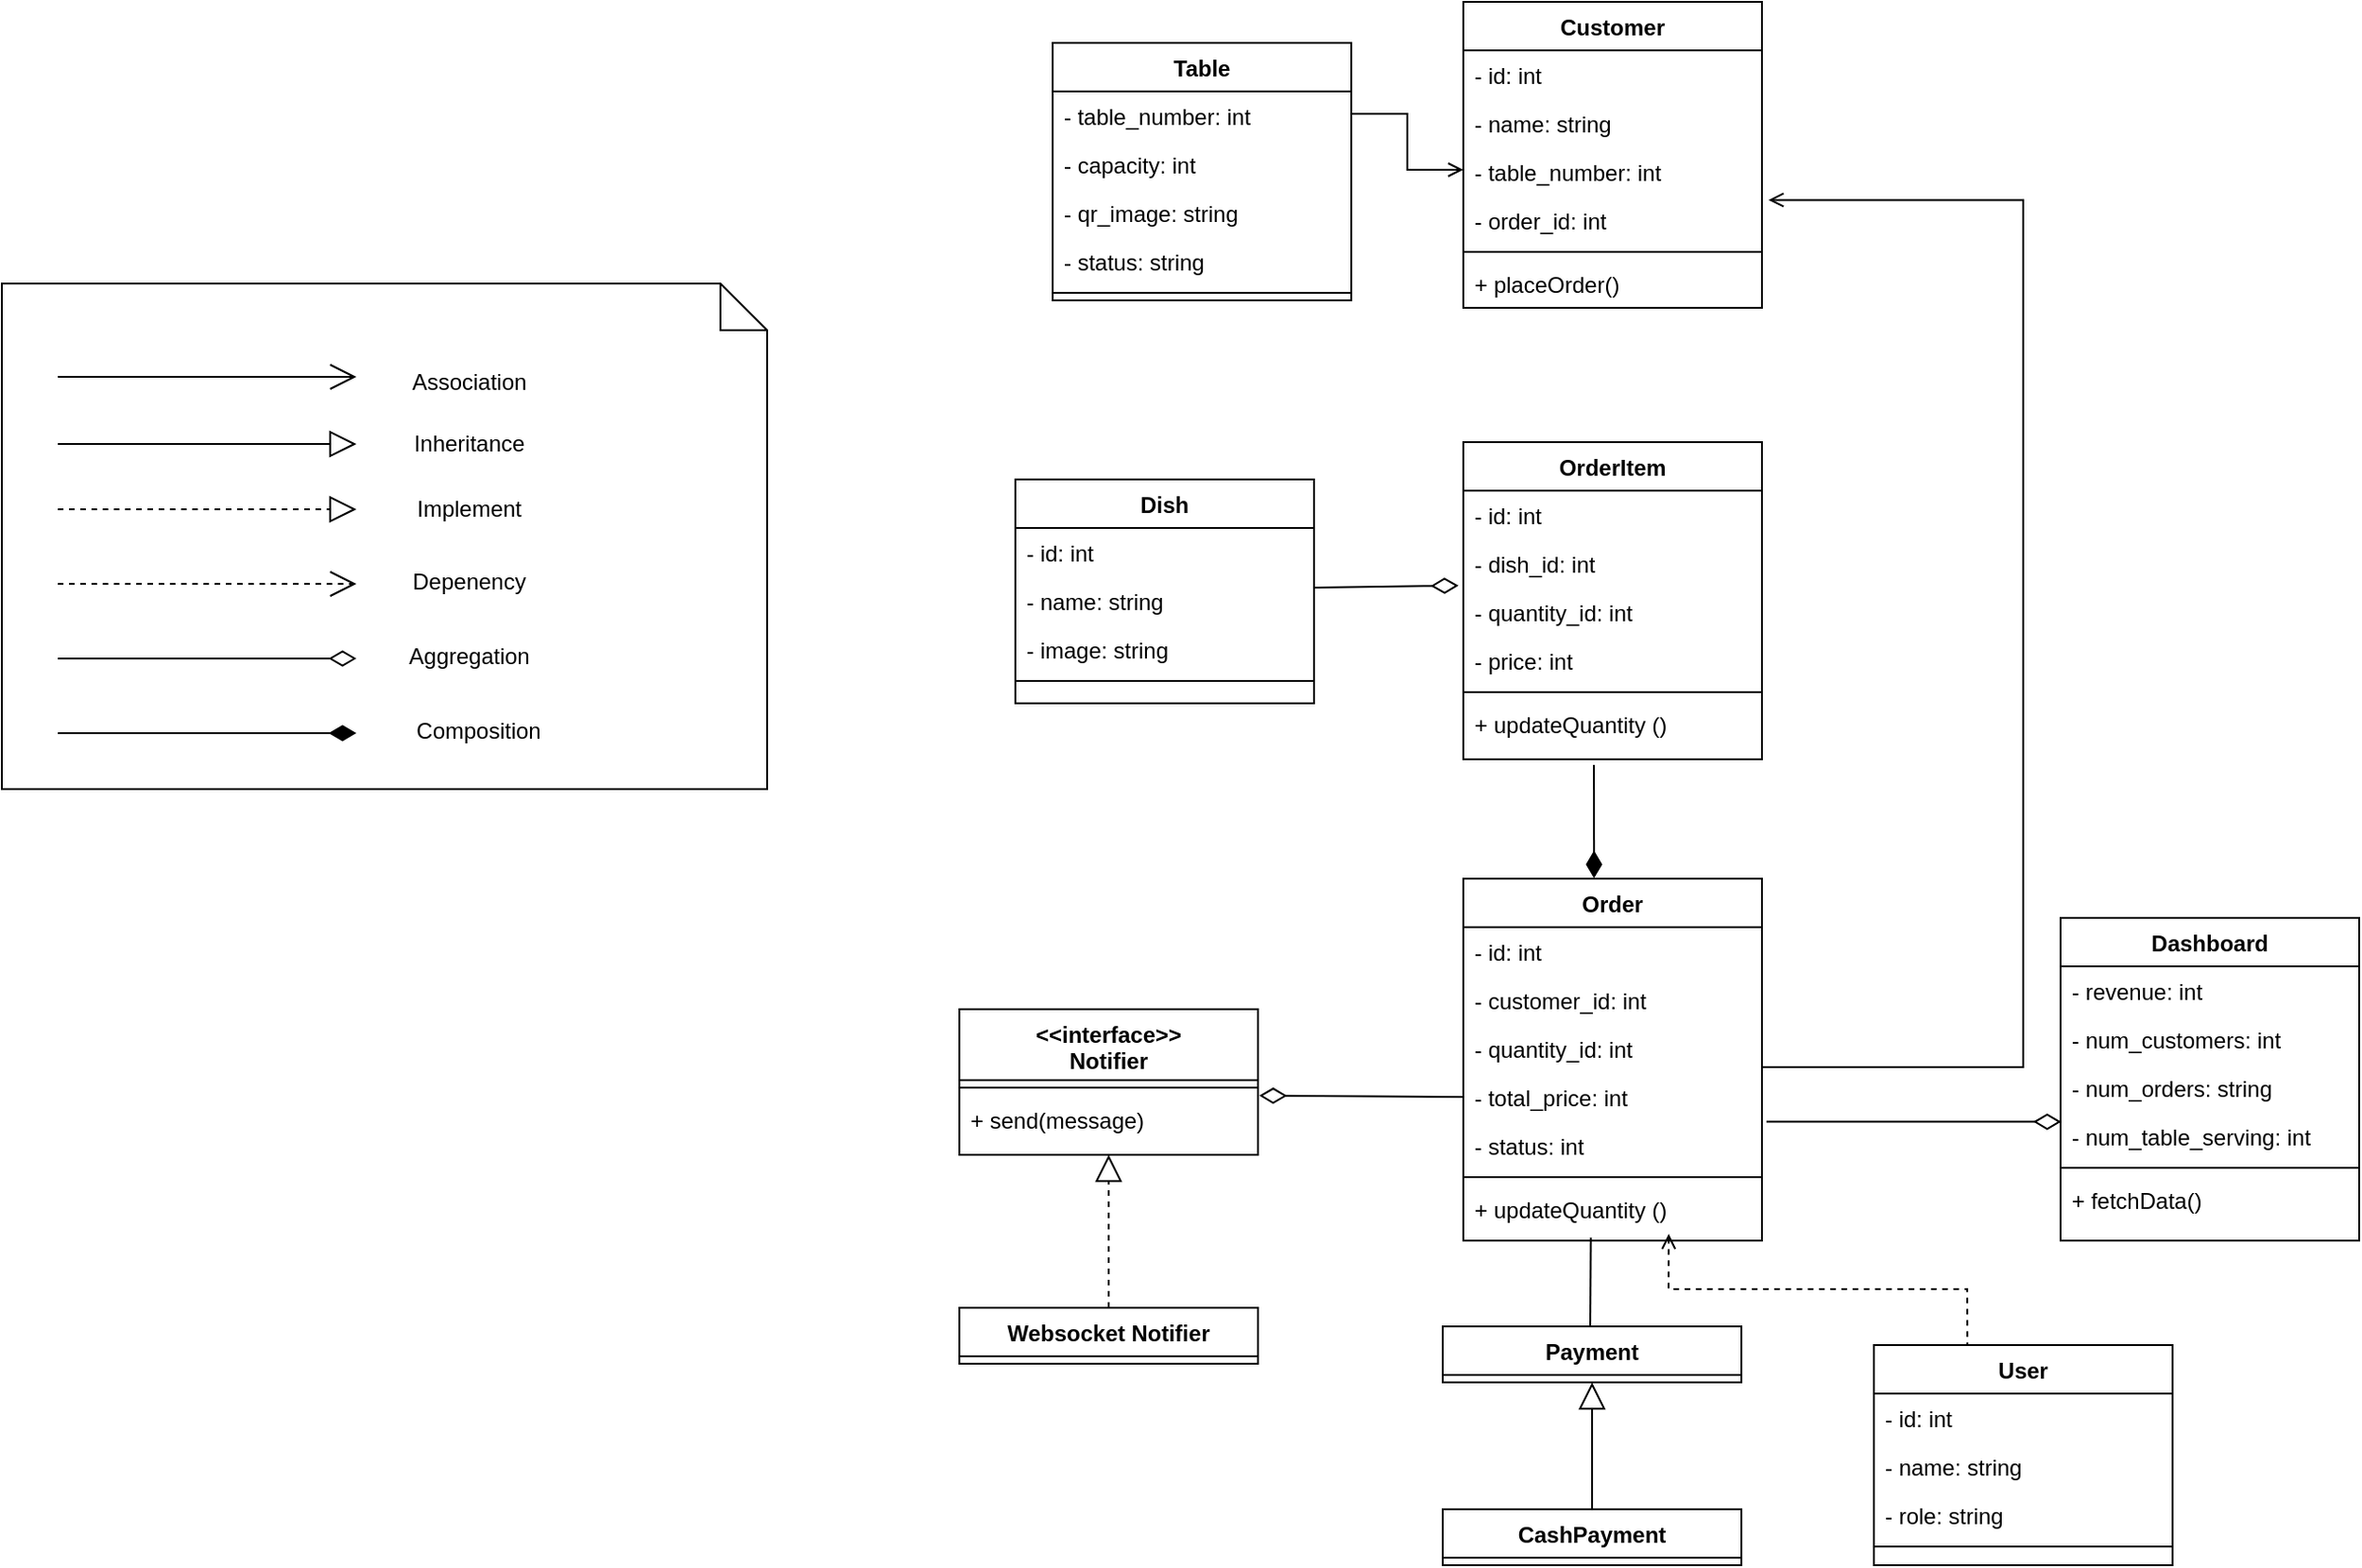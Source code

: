 <mxfile version="24.7.17">
  <diagram id="C5RBs43oDa-KdzZeNtuy" name="Page-1">
    <mxGraphModel dx="1907" dy="726" grid="1" gridSize="10" guides="1" tooltips="1" connect="1" arrows="1" fold="1" page="1" pageScale="1" pageWidth="827" pageHeight="1169" math="0" shadow="0">
      <root>
        <mxCell id="WIyWlLk6GJQsqaUBKTNV-0" />
        <mxCell id="WIyWlLk6GJQsqaUBKTNV-1" parent="WIyWlLk6GJQsqaUBKTNV-0" />
        <mxCell id="uRAl1IJuX3miMUumtEAD-47" value="" style="shape=note2;boundedLbl=1;whiteSpace=wrap;html=1;size=25;verticalAlign=top;align=center;" parent="WIyWlLk6GJQsqaUBKTNV-1" vertex="1">
          <mxGeometry x="-413" y="891" width="410" height="271" as="geometry" />
        </mxCell>
        <mxCell id="2brFXPJjxQFxoE2-N6oW-0" value="" style="endArrow=block;endFill=0;html=1;rounded=0;endSize=12;" parent="WIyWlLk6GJQsqaUBKTNV-1" edge="1">
          <mxGeometry width="160" relative="1" as="geometry">
            <mxPoint x="-383" y="977" as="sourcePoint" />
            <mxPoint x="-223" y="977" as="targetPoint" />
          </mxGeometry>
        </mxCell>
        <mxCell id="2brFXPJjxQFxoE2-N6oW-1" value="Association" style="text;html=1;align=center;verticalAlign=middle;resizable=0;points=[];autosize=1;strokeColor=none;fillColor=none;" parent="WIyWlLk6GJQsqaUBKTNV-1" vertex="1">
          <mxGeometry x="-203" y="929" width="80" height="30" as="geometry" />
        </mxCell>
        <mxCell id="2brFXPJjxQFxoE2-N6oW-6" value="" style="endArrow=open;endFill=0;html=1;rounded=0;endSize=12;" parent="WIyWlLk6GJQsqaUBKTNV-1" edge="1">
          <mxGeometry width="160" relative="1" as="geometry">
            <mxPoint x="-383" y="941" as="sourcePoint" />
            <mxPoint x="-223" y="941" as="targetPoint" />
          </mxGeometry>
        </mxCell>
        <mxCell id="2brFXPJjxQFxoE2-N6oW-15" value="Inheritance" style="text;html=1;align=center;verticalAlign=middle;resizable=0;points=[];autosize=1;strokeColor=none;fillColor=none;" parent="WIyWlLk6GJQsqaUBKTNV-1" vertex="1">
          <mxGeometry x="-203" y="962" width="80" height="30" as="geometry" />
        </mxCell>
        <mxCell id="2brFXPJjxQFxoE2-N6oW-16" value="" style="endArrow=block;endFill=0;html=1;rounded=0;dashed=1;endSize=12;" parent="WIyWlLk6GJQsqaUBKTNV-1" edge="1">
          <mxGeometry width="160" relative="1" as="geometry">
            <mxPoint x="-383" y="1012" as="sourcePoint" />
            <mxPoint x="-223" y="1012" as="targetPoint" />
          </mxGeometry>
        </mxCell>
        <mxCell id="2brFXPJjxQFxoE2-N6oW-17" value="Implement" style="text;html=1;align=center;verticalAlign=middle;resizable=0;points=[];autosize=1;strokeColor=none;fillColor=none;" parent="WIyWlLk6GJQsqaUBKTNV-1" vertex="1">
          <mxGeometry x="-203" y="997" width="80" height="30" as="geometry" />
        </mxCell>
        <mxCell id="2brFXPJjxQFxoE2-N6oW-18" value="" style="endArrow=open;endFill=0;html=1;rounded=0;dashed=1;endSize=12;" parent="WIyWlLk6GJQsqaUBKTNV-1" edge="1">
          <mxGeometry width="160" relative="1" as="geometry">
            <mxPoint x="-383" y="1052" as="sourcePoint" />
            <mxPoint x="-223" y="1052" as="targetPoint" />
          </mxGeometry>
        </mxCell>
        <mxCell id="2brFXPJjxQFxoE2-N6oW-19" value="Depenency" style="text;html=1;align=center;verticalAlign=middle;resizable=0;points=[];autosize=1;strokeColor=none;fillColor=none;" parent="WIyWlLk6GJQsqaUBKTNV-1" vertex="1">
          <mxGeometry x="-203" y="1036" width="80" height="30" as="geometry" />
        </mxCell>
        <mxCell id="2brFXPJjxQFxoE2-N6oW-20" value="" style="endArrow=diamondThin;endFill=0;html=1;rounded=0;endSize=12;" parent="WIyWlLk6GJQsqaUBKTNV-1" edge="1">
          <mxGeometry width="160" relative="1" as="geometry">
            <mxPoint x="-383" y="1092" as="sourcePoint" />
            <mxPoint x="-223" y="1092" as="targetPoint" />
          </mxGeometry>
        </mxCell>
        <mxCell id="2brFXPJjxQFxoE2-N6oW-21" value="Aggregation" style="text;html=1;align=center;verticalAlign=middle;resizable=0;points=[];autosize=1;strokeColor=none;fillColor=none;" parent="WIyWlLk6GJQsqaUBKTNV-1" vertex="1">
          <mxGeometry x="-208" y="1076" width="90" height="30" as="geometry" />
        </mxCell>
        <mxCell id="2brFXPJjxQFxoE2-N6oW-22" value="" style="endArrow=diamondThin;endFill=1;html=1;rounded=0;jumpStyle=none;endSize=12;" parent="WIyWlLk6GJQsqaUBKTNV-1" edge="1">
          <mxGeometry width="160" relative="1" as="geometry">
            <mxPoint x="-383" y="1132" as="sourcePoint" />
            <mxPoint x="-223" y="1132" as="targetPoint" />
          </mxGeometry>
        </mxCell>
        <mxCell id="2brFXPJjxQFxoE2-N6oW-23" value="Composition" style="text;html=1;align=center;verticalAlign=middle;resizable=0;points=[];autosize=1;strokeColor=none;fillColor=none;" parent="WIyWlLk6GJQsqaUBKTNV-1" vertex="1">
          <mxGeometry x="-203" y="1116" width="90" height="30" as="geometry" />
        </mxCell>
        <mxCell id="EOSxfnDk696KY7ujUc14-6" value="Payment" style="swimlane;fontStyle=1;align=center;verticalAlign=top;childLayout=stackLayout;horizontal=1;startSize=26;horizontalStack=0;resizeParent=1;resizeParentMax=0;resizeLast=0;collapsible=1;marginBottom=0;whiteSpace=wrap;html=1;" parent="WIyWlLk6GJQsqaUBKTNV-1" vertex="1" collapsed="1">
          <mxGeometry x="359" y="1450" width="160" height="30" as="geometry">
            <mxRectangle x="315" y="1140" width="240" height="34" as="alternateBounds" />
          </mxGeometry>
        </mxCell>
        <mxCell id="EOSxfnDk696KY7ujUc14-7" value="" style="line;strokeWidth=1;fillColor=none;align=left;verticalAlign=middle;spacingTop=-1;spacingLeft=3;spacingRight=3;rotatable=0;labelPosition=right;points=[];portConstraint=eastwest;strokeColor=inherit;" parent="EOSxfnDk696KY7ujUc14-6" vertex="1">
          <mxGeometry y="26" width="240" height="8" as="geometry" />
        </mxCell>
        <mxCell id="EOSxfnDk696KY7ujUc14-8" value="CashPayment" style="swimlane;fontStyle=1;align=center;verticalAlign=top;childLayout=stackLayout;horizontal=1;startSize=26;horizontalStack=0;resizeParent=1;resizeParentMax=0;resizeLast=0;collapsible=1;marginBottom=0;whiteSpace=wrap;html=1;" parent="WIyWlLk6GJQsqaUBKTNV-1" vertex="1" collapsed="1">
          <mxGeometry x="359" y="1548" width="160" height="30" as="geometry">
            <mxRectangle x="315" y="1140" width="240" height="34" as="alternateBounds" />
          </mxGeometry>
        </mxCell>
        <mxCell id="EOSxfnDk696KY7ujUc14-9" value="" style="line;strokeWidth=1;fillColor=none;align=left;verticalAlign=middle;spacingTop=-1;spacingLeft=3;spacingRight=3;rotatable=0;labelPosition=right;points=[];portConstraint=eastwest;strokeColor=inherit;" parent="EOSxfnDk696KY7ujUc14-8" vertex="1">
          <mxGeometry y="26" width="240" height="8" as="geometry" />
        </mxCell>
        <mxCell id="EOSxfnDk696KY7ujUc14-17" value="" style="endArrow=diamondThin;endFill=0;html=1;rounded=0;endSize=12;exitX=0.998;exitY=0.231;exitDx=0;exitDy=0;entryX=-0.016;entryY=0.957;entryDx=0;entryDy=0;exitPerimeter=0;entryPerimeter=0;" parent="WIyWlLk6GJQsqaUBKTNV-1" source="A2vdTbKeSNhoCQERBQ-p-38" target="A2vdTbKeSNhoCQERBQ-p-47" edge="1">
          <mxGeometry width="160" relative="1" as="geometry">
            <mxPoint x="299" y="987" as="sourcePoint" />
            <mxPoint x="350" y="986" as="targetPoint" />
          </mxGeometry>
        </mxCell>
        <mxCell id="EOSxfnDk696KY7ujUc14-24" value="Websocket Notifier" style="swimlane;fontStyle=1;align=center;verticalAlign=top;childLayout=stackLayout;horizontal=1;startSize=26;horizontalStack=0;resizeParent=1;resizeParentMax=0;resizeLast=0;collapsible=1;marginBottom=0;whiteSpace=wrap;html=1;" parent="WIyWlLk6GJQsqaUBKTNV-1" vertex="1" collapsed="1">
          <mxGeometry x="100" y="1440" width="160" height="30" as="geometry">
            <mxRectangle x="315" y="1140" width="240" height="34" as="alternateBounds" />
          </mxGeometry>
        </mxCell>
        <mxCell id="EOSxfnDk696KY7ujUc14-25" value="" style="line;strokeWidth=1;fillColor=none;align=left;verticalAlign=middle;spacingTop=-1;spacingLeft=3;spacingRight=3;rotatable=0;labelPosition=right;points=[];portConstraint=eastwest;strokeColor=inherit;" parent="EOSxfnDk696KY7ujUc14-24" vertex="1">
          <mxGeometry y="26" width="240" height="8" as="geometry" />
        </mxCell>
        <mxCell id="EOSxfnDk696KY7ujUc14-26" value="" style="endArrow=block;endFill=0;html=1;rounded=0;endSize=12;exitX=0.5;exitY=0;exitDx=0;exitDy=0;dashed=1;entryX=0.5;entryY=1;entryDx=0;entryDy=0;" parent="WIyWlLk6GJQsqaUBKTNV-1" source="EOSxfnDk696KY7ujUc14-24" target="A2vdTbKeSNhoCQERBQ-p-6" edge="1">
          <mxGeometry width="160" relative="1" as="geometry">
            <mxPoint x="50" y="1352" as="sourcePoint" />
            <mxPoint x="180" y="1380" as="targetPoint" />
          </mxGeometry>
        </mxCell>
        <mxCell id="EOSxfnDk696KY7ujUc14-32" value="" style="endArrow=block;endFill=0;html=1;rounded=0;endSize=12;startArrow=none;startFill=0;targetPerimeterSpacing=4;exitX=0.5;exitY=0;exitDx=0;exitDy=0;entryX=0.5;entryY=1;entryDx=0;entryDy=0;" parent="WIyWlLk6GJQsqaUBKTNV-1" source="EOSxfnDk696KY7ujUc14-8" target="EOSxfnDk696KY7ujUc14-6" edge="1">
          <mxGeometry width="160" relative="1" as="geometry">
            <mxPoint x="431" y="1528" as="sourcePoint" />
            <mxPoint x="431" y="1478" as="targetPoint" />
          </mxGeometry>
        </mxCell>
        <mxCell id="A2vdTbKeSNhoCQERBQ-p-6" value="&lt;&lt;interface&gt;&gt;&#xa;Notifier" style="swimlane;fontStyle=1;align=center;verticalAlign=top;childLayout=stackLayout;horizontal=1;startSize=38;horizontalStack=0;resizeParent=1;resizeLast=0;collapsible=1;marginBottom=0;rounded=0;shadow=0;strokeWidth=1;" parent="WIyWlLk6GJQsqaUBKTNV-1" vertex="1">
          <mxGeometry x="100" y="1280" width="160" height="78" as="geometry">
            <mxRectangle x="230" y="140" width="160" height="26" as="alternateBounds" />
          </mxGeometry>
        </mxCell>
        <mxCell id="A2vdTbKeSNhoCQERBQ-p-10" value="" style="line;html=1;strokeWidth=1;align=left;verticalAlign=middle;spacingTop=-1;spacingLeft=3;spacingRight=3;rotatable=0;labelPosition=right;points=[];portConstraint=eastwest;" parent="A2vdTbKeSNhoCQERBQ-p-6" vertex="1">
          <mxGeometry y="38" width="160" height="8" as="geometry" />
        </mxCell>
        <mxCell id="A2vdTbKeSNhoCQERBQ-p-11" value="+ send(message)" style="text;align=left;verticalAlign=top;spacingLeft=4;spacingRight=4;overflow=hidden;rotatable=0;points=[[0,0.5],[1,0.5]];portConstraint=eastwest;" parent="A2vdTbKeSNhoCQERBQ-p-6" vertex="1">
          <mxGeometry y="46" width="160" height="26" as="geometry" />
        </mxCell>
        <mxCell id="A2vdTbKeSNhoCQERBQ-p-24" value="Customer" style="swimlane;fontStyle=1;align=center;verticalAlign=top;childLayout=stackLayout;horizontal=1;startSize=26;horizontalStack=0;resizeParent=1;resizeLast=0;collapsible=1;marginBottom=0;rounded=0;shadow=0;strokeWidth=1;" parent="WIyWlLk6GJQsqaUBKTNV-1" vertex="1">
          <mxGeometry x="370" y="740" width="160" height="164" as="geometry">
            <mxRectangle x="334" y="740" width="160" height="26" as="alternateBounds" />
          </mxGeometry>
        </mxCell>
        <mxCell id="A2vdTbKeSNhoCQERBQ-p-26" value="- id: int" style="text;align=left;verticalAlign=top;spacingLeft=4;spacingRight=4;overflow=hidden;rotatable=0;points=[[0,0.5],[1,0.5]];portConstraint=eastwest;rounded=0;shadow=0;html=0;" parent="A2vdTbKeSNhoCQERBQ-p-24" vertex="1">
          <mxGeometry y="26" width="160" height="26" as="geometry" />
        </mxCell>
        <mxCell id="A2vdTbKeSNhoCQERBQ-p-27" value="- name: string&#xa;" style="text;align=left;verticalAlign=top;spacingLeft=4;spacingRight=4;overflow=hidden;rotatable=0;points=[[0,0.5],[1,0.5]];portConstraint=eastwest;rounded=0;shadow=0;html=0;" parent="A2vdTbKeSNhoCQERBQ-p-24" vertex="1">
          <mxGeometry y="52" width="160" height="26" as="geometry" />
        </mxCell>
        <mxCell id="A2vdTbKeSNhoCQERBQ-p-33" value="- table_number: int&#xa;" style="text;align=left;verticalAlign=top;spacingLeft=4;spacingRight=4;overflow=hidden;rotatable=0;points=[[0,0.5],[1,0.5]];portConstraint=eastwest;rounded=0;shadow=0;html=0;" parent="A2vdTbKeSNhoCQERBQ-p-24" vertex="1">
          <mxGeometry y="78" width="160" height="26" as="geometry" />
        </mxCell>
        <mxCell id="A2vdTbKeSNhoCQERBQ-p-34" value="- order_id: int&#xa;" style="text;align=left;verticalAlign=top;spacingLeft=4;spacingRight=4;overflow=hidden;rotatable=0;points=[[0,0.5],[1,0.5]];portConstraint=eastwest;rounded=0;shadow=0;html=0;" parent="A2vdTbKeSNhoCQERBQ-p-24" vertex="1">
          <mxGeometry y="104" width="160" height="26" as="geometry" />
        </mxCell>
        <mxCell id="A2vdTbKeSNhoCQERBQ-p-28" value="" style="line;html=1;strokeWidth=1;align=left;verticalAlign=middle;spacingTop=-1;spacingLeft=3;spacingRight=3;rotatable=0;labelPosition=right;points=[];portConstraint=eastwest;" parent="A2vdTbKeSNhoCQERBQ-p-24" vertex="1">
          <mxGeometry y="130" width="160" height="8" as="geometry" />
        </mxCell>
        <mxCell id="A2vdTbKeSNhoCQERBQ-p-31" value="+ placeOrder()" style="text;align=left;verticalAlign=top;spacingLeft=4;spacingRight=4;overflow=hidden;rotatable=0;points=[[0,0.5],[1,0.5]];portConstraint=eastwest;" parent="A2vdTbKeSNhoCQERBQ-p-24" vertex="1">
          <mxGeometry y="138" width="160" height="26" as="geometry" />
        </mxCell>
        <mxCell id="A2vdTbKeSNhoCQERBQ-p-36" value="Dish" style="swimlane;fontStyle=1;align=center;verticalAlign=top;childLayout=stackLayout;horizontal=1;startSize=26;horizontalStack=0;resizeParent=1;resizeLast=0;collapsible=1;marginBottom=0;rounded=0;shadow=0;strokeWidth=1;" parent="WIyWlLk6GJQsqaUBKTNV-1" vertex="1">
          <mxGeometry x="130" y="996" width="160" height="120" as="geometry">
            <mxRectangle x="230" y="140" width="160" height="26" as="alternateBounds" />
          </mxGeometry>
        </mxCell>
        <mxCell id="A2vdTbKeSNhoCQERBQ-p-37" value="- id: int" style="text;align=left;verticalAlign=top;spacingLeft=4;spacingRight=4;overflow=hidden;rotatable=0;points=[[0,0.5],[1,0.5]];portConstraint=eastwest;rounded=0;shadow=0;html=0;" parent="A2vdTbKeSNhoCQERBQ-p-36" vertex="1">
          <mxGeometry y="26" width="160" height="26" as="geometry" />
        </mxCell>
        <mxCell id="A2vdTbKeSNhoCQERBQ-p-38" value="- name: string&#xa;" style="text;align=left;verticalAlign=top;spacingLeft=4;spacingRight=4;overflow=hidden;rotatable=0;points=[[0,0.5],[1,0.5]];portConstraint=eastwest;rounded=0;shadow=0;html=0;" parent="A2vdTbKeSNhoCQERBQ-p-36" vertex="1">
          <mxGeometry y="52" width="160" height="26" as="geometry" />
        </mxCell>
        <mxCell id="A2vdTbKeSNhoCQERBQ-p-39" value="- image: string&#xa;" style="text;align=left;verticalAlign=top;spacingLeft=4;spacingRight=4;overflow=hidden;rotatable=0;points=[[0,0.5],[1,0.5]];portConstraint=eastwest;rounded=0;shadow=0;html=0;" parent="A2vdTbKeSNhoCQERBQ-p-36" vertex="1">
          <mxGeometry y="78" width="160" height="26" as="geometry" />
        </mxCell>
        <mxCell id="A2vdTbKeSNhoCQERBQ-p-41" value="" style="line;html=1;strokeWidth=1;align=left;verticalAlign=middle;spacingTop=-1;spacingLeft=3;spacingRight=3;rotatable=0;labelPosition=right;points=[];portConstraint=eastwest;" parent="A2vdTbKeSNhoCQERBQ-p-36" vertex="1">
          <mxGeometry y="104" width="160" height="8" as="geometry" />
        </mxCell>
        <mxCell id="A2vdTbKeSNhoCQERBQ-p-45" value="OrderItem" style="swimlane;fontStyle=1;align=center;verticalAlign=top;childLayout=stackLayout;horizontal=1;startSize=26;horizontalStack=0;resizeParent=1;resizeLast=0;collapsible=1;marginBottom=0;rounded=0;shadow=0;strokeWidth=1;" parent="WIyWlLk6GJQsqaUBKTNV-1" vertex="1">
          <mxGeometry x="370" y="976" width="160" height="170" as="geometry">
            <mxRectangle x="334" y="740" width="160" height="26" as="alternateBounds" />
          </mxGeometry>
        </mxCell>
        <mxCell id="A2vdTbKeSNhoCQERBQ-p-46" value="- id: int" style="text;align=left;verticalAlign=top;spacingLeft=4;spacingRight=4;overflow=hidden;rotatable=0;points=[[0,0.5],[1,0.5]];portConstraint=eastwest;rounded=0;shadow=0;html=0;" parent="A2vdTbKeSNhoCQERBQ-p-45" vertex="1">
          <mxGeometry y="26" width="160" height="26" as="geometry" />
        </mxCell>
        <mxCell id="A2vdTbKeSNhoCQERBQ-p-47" value="- dish_id: int&#xa;" style="text;align=left;verticalAlign=top;spacingLeft=4;spacingRight=4;overflow=hidden;rotatable=0;points=[[0,0.5],[1,0.5]];portConstraint=eastwest;rounded=0;shadow=0;html=0;" parent="A2vdTbKeSNhoCQERBQ-p-45" vertex="1">
          <mxGeometry y="52" width="160" height="26" as="geometry" />
        </mxCell>
        <mxCell id="A2vdTbKeSNhoCQERBQ-p-48" value="- quantity_id: int&#xa;" style="text;align=left;verticalAlign=top;spacingLeft=4;spacingRight=4;overflow=hidden;rotatable=0;points=[[0,0.5],[1,0.5]];portConstraint=eastwest;rounded=0;shadow=0;html=0;" parent="A2vdTbKeSNhoCQERBQ-p-45" vertex="1">
          <mxGeometry y="78" width="160" height="26" as="geometry" />
        </mxCell>
        <mxCell id="A2vdTbKeSNhoCQERBQ-p-49" value="- price: int&#xa;" style="text;align=left;verticalAlign=top;spacingLeft=4;spacingRight=4;overflow=hidden;rotatable=0;points=[[0,0.5],[1,0.5]];portConstraint=eastwest;rounded=0;shadow=0;html=0;" parent="A2vdTbKeSNhoCQERBQ-p-45" vertex="1">
          <mxGeometry y="104" width="160" height="26" as="geometry" />
        </mxCell>
        <mxCell id="A2vdTbKeSNhoCQERBQ-p-50" value="" style="line;html=1;strokeWidth=1;align=left;verticalAlign=middle;spacingTop=-1;spacingLeft=3;spacingRight=3;rotatable=0;labelPosition=right;points=[];portConstraint=eastwest;" parent="A2vdTbKeSNhoCQERBQ-p-45" vertex="1">
          <mxGeometry y="130" width="160" height="8" as="geometry" />
        </mxCell>
        <mxCell id="A2vdTbKeSNhoCQERBQ-p-51" value="+ updateQuantity ()" style="text;align=left;verticalAlign=top;spacingLeft=4;spacingRight=4;overflow=hidden;rotatable=0;points=[[0,0.5],[1,0.5]];portConstraint=eastwest;" parent="A2vdTbKeSNhoCQERBQ-p-45" vertex="1">
          <mxGeometry y="138" width="160" height="26" as="geometry" />
        </mxCell>
        <mxCell id="A2vdTbKeSNhoCQERBQ-p-58" value="Order" style="swimlane;fontStyle=1;align=center;verticalAlign=top;childLayout=stackLayout;horizontal=1;startSize=26;horizontalStack=0;resizeParent=1;resizeLast=0;collapsible=1;marginBottom=0;rounded=0;shadow=0;strokeWidth=1;" parent="WIyWlLk6GJQsqaUBKTNV-1" vertex="1">
          <mxGeometry x="370" y="1210" width="160" height="194" as="geometry">
            <mxRectangle x="334" y="740" width="160" height="26" as="alternateBounds" />
          </mxGeometry>
        </mxCell>
        <mxCell id="A2vdTbKeSNhoCQERBQ-p-59" value="- id: int" style="text;align=left;verticalAlign=top;spacingLeft=4;spacingRight=4;overflow=hidden;rotatable=0;points=[[0,0.5],[1,0.5]];portConstraint=eastwest;rounded=0;shadow=0;html=0;" parent="A2vdTbKeSNhoCQERBQ-p-58" vertex="1">
          <mxGeometry y="26" width="160" height="26" as="geometry" />
        </mxCell>
        <mxCell id="A2vdTbKeSNhoCQERBQ-p-60" value="- customer_id: int&#xa;" style="text;align=left;verticalAlign=top;spacingLeft=4;spacingRight=4;overflow=hidden;rotatable=0;points=[[0,0.5],[1,0.5]];portConstraint=eastwest;rounded=0;shadow=0;html=0;" parent="A2vdTbKeSNhoCQERBQ-p-58" vertex="1">
          <mxGeometry y="52" width="160" height="26" as="geometry" />
        </mxCell>
        <mxCell id="A2vdTbKeSNhoCQERBQ-p-61" value="- quantity_id: int&#xa;" style="text;align=left;verticalAlign=top;spacingLeft=4;spacingRight=4;overflow=hidden;rotatable=0;points=[[0,0.5],[1,0.5]];portConstraint=eastwest;rounded=0;shadow=0;html=0;" parent="A2vdTbKeSNhoCQERBQ-p-58" vertex="1">
          <mxGeometry y="78" width="160" height="26" as="geometry" />
        </mxCell>
        <mxCell id="A2vdTbKeSNhoCQERBQ-p-62" value="- total_price: int&#xa;" style="text;align=left;verticalAlign=top;spacingLeft=4;spacingRight=4;overflow=hidden;rotatable=0;points=[[0,0.5],[1,0.5]];portConstraint=eastwest;rounded=0;shadow=0;html=0;" parent="A2vdTbKeSNhoCQERBQ-p-58" vertex="1">
          <mxGeometry y="104" width="160" height="26" as="geometry" />
        </mxCell>
        <mxCell id="A2vdTbKeSNhoCQERBQ-p-65" value="- status: int" style="text;align=left;verticalAlign=top;spacingLeft=4;spacingRight=4;overflow=hidden;rotatable=0;points=[[0,0.5],[1,0.5]];portConstraint=eastwest;rounded=0;shadow=0;html=0;" parent="A2vdTbKeSNhoCQERBQ-p-58" vertex="1">
          <mxGeometry y="130" width="160" height="26" as="geometry" />
        </mxCell>
        <mxCell id="A2vdTbKeSNhoCQERBQ-p-63" value="" style="line;html=1;strokeWidth=1;align=left;verticalAlign=middle;spacingTop=-1;spacingLeft=3;spacingRight=3;rotatable=0;labelPosition=right;points=[];portConstraint=eastwest;" parent="A2vdTbKeSNhoCQERBQ-p-58" vertex="1">
          <mxGeometry y="156" width="160" height="8" as="geometry" />
        </mxCell>
        <mxCell id="A2vdTbKeSNhoCQERBQ-p-64" value="+ updateQuantity ()" style="text;align=left;verticalAlign=top;spacingLeft=4;spacingRight=4;overflow=hidden;rotatable=0;points=[[0,0.5],[1,0.5]];portConstraint=eastwest;" parent="A2vdTbKeSNhoCQERBQ-p-58" vertex="1">
          <mxGeometry y="164" width="160" height="26" as="geometry" />
        </mxCell>
        <mxCell id="A2vdTbKeSNhoCQERBQ-p-249" value="Table" style="swimlane;fontStyle=1;align=center;verticalAlign=top;childLayout=stackLayout;horizontal=1;startSize=26;horizontalStack=0;resizeParent=1;resizeLast=0;collapsible=1;marginBottom=0;rounded=0;shadow=0;strokeWidth=1;" parent="WIyWlLk6GJQsqaUBKTNV-1" vertex="1">
          <mxGeometry x="150" y="762" width="160" height="138" as="geometry">
            <mxRectangle x="230" y="140" width="160" height="26" as="alternateBounds" />
          </mxGeometry>
        </mxCell>
        <mxCell id="A2vdTbKeSNhoCQERBQ-p-250" value="- table_number: int" style="text;align=left;verticalAlign=top;spacingLeft=4;spacingRight=4;overflow=hidden;rotatable=0;points=[[0,0.5],[1,0.5]];portConstraint=eastwest;rounded=0;shadow=0;html=0;" parent="A2vdTbKeSNhoCQERBQ-p-249" vertex="1">
          <mxGeometry y="26" width="160" height="26" as="geometry" />
        </mxCell>
        <mxCell id="A2vdTbKeSNhoCQERBQ-p-251" value="- capacity: int&#xa;" style="text;align=left;verticalAlign=top;spacingLeft=4;spacingRight=4;overflow=hidden;rotatable=0;points=[[0,0.5],[1,0.5]];portConstraint=eastwest;rounded=0;shadow=0;html=0;" parent="A2vdTbKeSNhoCQERBQ-p-249" vertex="1">
          <mxGeometry y="52" width="160" height="26" as="geometry" />
        </mxCell>
        <mxCell id="A2vdTbKeSNhoCQERBQ-p-268" value="- qr_image: string&#xa;" style="text;align=left;verticalAlign=top;spacingLeft=4;spacingRight=4;overflow=hidden;rotatable=0;points=[[0,0.5],[1,0.5]];portConstraint=eastwest;rounded=0;shadow=0;html=0;" parent="A2vdTbKeSNhoCQERBQ-p-249" vertex="1">
          <mxGeometry y="78" width="160" height="26" as="geometry" />
        </mxCell>
        <mxCell id="A2vdTbKeSNhoCQERBQ-p-252" value="- status: string&#xa;" style="text;align=left;verticalAlign=top;spacingLeft=4;spacingRight=4;overflow=hidden;rotatable=0;points=[[0,0.5],[1,0.5]];portConstraint=eastwest;rounded=0;shadow=0;html=0;" parent="A2vdTbKeSNhoCQERBQ-p-249" vertex="1">
          <mxGeometry y="104" width="160" height="26" as="geometry" />
        </mxCell>
        <mxCell id="A2vdTbKeSNhoCQERBQ-p-253" value="" style="line;html=1;strokeWidth=1;align=left;verticalAlign=middle;spacingTop=-1;spacingLeft=3;spacingRight=3;rotatable=0;labelPosition=right;points=[];portConstraint=eastwest;" parent="A2vdTbKeSNhoCQERBQ-p-249" vertex="1">
          <mxGeometry y="130" width="160" height="8" as="geometry" />
        </mxCell>
        <mxCell id="A2vdTbKeSNhoCQERBQ-p-254" value="" style="edgeStyle=orthogonalEdgeStyle;rounded=0;orthogonalLoop=1;jettySize=auto;html=1;endArrow=open;endFill=0;" parent="WIyWlLk6GJQsqaUBKTNV-1" edge="1">
          <mxGeometry relative="1" as="geometry">
            <mxPoint x="310" y="799.997" as="sourcePoint" />
            <mxPoint x="370" y="829.997" as="targetPoint" />
            <Array as="points">
              <mxPoint x="340" y="799.96" />
              <mxPoint x="340" y="829.96" />
            </Array>
          </mxGeometry>
        </mxCell>
        <mxCell id="A2vdTbKeSNhoCQERBQ-p-257" value="" style="endArrow=diamondThin;endFill=0;html=1;rounded=0;endSize=12;exitX=0;exitY=0.5;exitDx=0;exitDy=0;entryX=1.004;entryY=0.011;entryDx=0;entryDy=0;entryPerimeter=0;" parent="WIyWlLk6GJQsqaUBKTNV-1" source="A2vdTbKeSNhoCQERBQ-p-62" target="A2vdTbKeSNhoCQERBQ-p-11" edge="1">
          <mxGeometry width="160" relative="1" as="geometry">
            <mxPoint x="213" y="1211" as="sourcePoint" />
            <mxPoint x="290" y="1210" as="targetPoint" />
          </mxGeometry>
        </mxCell>
        <mxCell id="A2vdTbKeSNhoCQERBQ-p-258" value="" style="endArrow=none;endFill=0;html=1;rounded=0;endSize=12;exitX=0.5;exitY=0;exitDx=0;exitDy=0;entryX=0.427;entryY=1.09;entryDx=0;entryDy=0;entryPerimeter=0;" parent="WIyWlLk6GJQsqaUBKTNV-1" target="A2vdTbKeSNhoCQERBQ-p-64" edge="1">
          <mxGeometry width="160" relative="1" as="geometry">
            <mxPoint x="438" y="1450" as="sourcePoint" />
            <mxPoint x="439" y="1400" as="targetPoint" />
          </mxGeometry>
        </mxCell>
        <mxCell id="A2vdTbKeSNhoCQERBQ-p-259" style="edgeStyle=orthogonalEdgeStyle;rounded=0;orthogonalLoop=1;jettySize=auto;html=1;endArrow=open;endFill=0;entryX=1.022;entryY=0.085;entryDx=0;entryDy=0;entryPerimeter=0;" parent="WIyWlLk6GJQsqaUBKTNV-1" target="A2vdTbKeSNhoCQERBQ-p-34" edge="1">
          <mxGeometry relative="1" as="geometry">
            <mxPoint x="530" y="1310.0" as="sourcePoint" />
            <mxPoint x="590" y="860" as="targetPoint" />
            <Array as="points">
              <mxPoint x="670" y="1311" />
              <mxPoint x="670" y="846" />
            </Array>
          </mxGeometry>
        </mxCell>
        <mxCell id="A2vdTbKeSNhoCQERBQ-p-260" value="User" style="swimlane;fontStyle=1;align=center;verticalAlign=top;childLayout=stackLayout;horizontal=1;startSize=26;horizontalStack=0;resizeParent=1;resizeLast=0;collapsible=1;marginBottom=0;rounded=0;shadow=0;strokeWidth=1;" parent="WIyWlLk6GJQsqaUBKTNV-1" vertex="1">
          <mxGeometry x="590" y="1460" width="160" height="118" as="geometry">
            <mxRectangle x="334" y="740" width="160" height="26" as="alternateBounds" />
          </mxGeometry>
        </mxCell>
        <mxCell id="A2vdTbKeSNhoCQERBQ-p-261" value="- id: int" style="text;align=left;verticalAlign=top;spacingLeft=4;spacingRight=4;overflow=hidden;rotatable=0;points=[[0,0.5],[1,0.5]];portConstraint=eastwest;rounded=0;shadow=0;html=0;" parent="A2vdTbKeSNhoCQERBQ-p-260" vertex="1">
          <mxGeometry y="26" width="160" height="26" as="geometry" />
        </mxCell>
        <mxCell id="A2vdTbKeSNhoCQERBQ-p-262" value="- name: string&#xa;" style="text;align=left;verticalAlign=top;spacingLeft=4;spacingRight=4;overflow=hidden;rotatable=0;points=[[0,0.5],[1,0.5]];portConstraint=eastwest;rounded=0;shadow=0;html=0;" parent="A2vdTbKeSNhoCQERBQ-p-260" vertex="1">
          <mxGeometry y="52" width="160" height="26" as="geometry" />
        </mxCell>
        <mxCell id="A2vdTbKeSNhoCQERBQ-p-263" value="- role: string&#xa;" style="text;align=left;verticalAlign=top;spacingLeft=4;spacingRight=4;overflow=hidden;rotatable=0;points=[[0,0.5],[1,0.5]];portConstraint=eastwest;rounded=0;shadow=0;html=0;" parent="A2vdTbKeSNhoCQERBQ-p-260" vertex="1">
          <mxGeometry y="78" width="160" height="26" as="geometry" />
        </mxCell>
        <mxCell id="A2vdTbKeSNhoCQERBQ-p-265" value="" style="line;html=1;strokeWidth=1;align=left;verticalAlign=middle;spacingTop=-1;spacingLeft=3;spacingRight=3;rotatable=0;labelPosition=right;points=[];portConstraint=eastwest;" parent="A2vdTbKeSNhoCQERBQ-p-260" vertex="1">
          <mxGeometry y="104" width="160" height="8" as="geometry" />
        </mxCell>
        <mxCell id="A2vdTbKeSNhoCQERBQ-p-271" value="" style="endArrow=none;endFill=0;html=1;rounded=0;endSize=12;exitX=0.688;exitY=1.015;exitDx=0;exitDy=0;exitPerimeter=0;dashed=1;startArrow=open;startFill=0;entryX=0.313;entryY=0;entryDx=0;entryDy=0;entryPerimeter=0;" parent="WIyWlLk6GJQsqaUBKTNV-1" source="A2vdTbKeSNhoCQERBQ-p-64" edge="1" target="A2vdTbKeSNhoCQERBQ-p-260">
          <mxGeometry width="160" relative="1" as="geometry">
            <mxPoint x="570.58" y="1428" as="sourcePoint" />
            <mxPoint x="620" y="1430" as="targetPoint" />
            <Array as="points">
              <mxPoint x="480" y="1430" />
              <mxPoint x="640" y="1430" />
            </Array>
          </mxGeometry>
        </mxCell>
        <mxCell id="NdnLLH8vnhntw48PNVtY-0" value="" style="endArrow=diamondThin;endFill=1;html=1;rounded=0;endSize=12;entryX=0.438;entryY=-0.001;entryDx=0;entryDy=0;entryPerimeter=0;" parent="WIyWlLk6GJQsqaUBKTNV-1" target="A2vdTbKeSNhoCQERBQ-p-58" edge="1">
          <mxGeometry width="160" relative="1" as="geometry">
            <mxPoint x="440" y="1149" as="sourcePoint" />
            <mxPoint x="440.08" y="1208.05" as="targetPoint" />
          </mxGeometry>
        </mxCell>
        <mxCell id="MYjaZrS6GZSW5U-wcQAc-6" value="Dashboard" style="swimlane;fontStyle=1;align=center;verticalAlign=top;childLayout=stackLayout;horizontal=1;startSize=26;horizontalStack=0;resizeParent=1;resizeLast=0;collapsible=1;marginBottom=0;rounded=0;shadow=0;strokeWidth=1;" vertex="1" parent="WIyWlLk6GJQsqaUBKTNV-1">
          <mxGeometry x="690" y="1231" width="160" height="173" as="geometry">
            <mxRectangle x="334" y="740" width="160" height="26" as="alternateBounds" />
          </mxGeometry>
        </mxCell>
        <mxCell id="MYjaZrS6GZSW5U-wcQAc-7" value="- revenue: int" style="text;align=left;verticalAlign=top;spacingLeft=4;spacingRight=4;overflow=hidden;rotatable=0;points=[[0,0.5],[1,0.5]];portConstraint=eastwest;rounded=0;shadow=0;html=0;" vertex="1" parent="MYjaZrS6GZSW5U-wcQAc-6">
          <mxGeometry y="26" width="160" height="26" as="geometry" />
        </mxCell>
        <mxCell id="MYjaZrS6GZSW5U-wcQAc-8" value="- num_customers: int&#xa;" style="text;align=left;verticalAlign=top;spacingLeft=4;spacingRight=4;overflow=hidden;rotatable=0;points=[[0,0.5],[1,0.5]];portConstraint=eastwest;rounded=0;shadow=0;html=0;" vertex="1" parent="MYjaZrS6GZSW5U-wcQAc-6">
          <mxGeometry y="52" width="160" height="26" as="geometry" />
        </mxCell>
        <mxCell id="MYjaZrS6GZSW5U-wcQAc-9" value="- num_orders: string&#xa;" style="text;align=left;verticalAlign=top;spacingLeft=4;spacingRight=4;overflow=hidden;rotatable=0;points=[[0,0.5],[1,0.5]];portConstraint=eastwest;rounded=0;shadow=0;html=0;" vertex="1" parent="MYjaZrS6GZSW5U-wcQAc-6">
          <mxGeometry y="78" width="160" height="26" as="geometry" />
        </mxCell>
        <mxCell id="MYjaZrS6GZSW5U-wcQAc-10" value="- num_table_serving: int&#xa;" style="text;align=left;verticalAlign=top;spacingLeft=4;spacingRight=4;overflow=hidden;rotatable=0;points=[[0,0.5],[1,0.5]];portConstraint=eastwest;rounded=0;shadow=0;html=0;" vertex="1" parent="MYjaZrS6GZSW5U-wcQAc-6">
          <mxGeometry y="104" width="160" height="26" as="geometry" />
        </mxCell>
        <mxCell id="MYjaZrS6GZSW5U-wcQAc-12" value="" style="line;html=1;strokeWidth=1;align=left;verticalAlign=middle;spacingTop=-1;spacingLeft=3;spacingRight=3;rotatable=0;labelPosition=right;points=[];portConstraint=eastwest;" vertex="1" parent="MYjaZrS6GZSW5U-wcQAc-6">
          <mxGeometry y="130" width="160" height="8" as="geometry" />
        </mxCell>
        <mxCell id="MYjaZrS6GZSW5U-wcQAc-13" value="+ fetchData()" style="text;align=left;verticalAlign=top;spacingLeft=4;spacingRight=4;overflow=hidden;rotatable=0;points=[[0,0.5],[1,0.5]];portConstraint=eastwest;" vertex="1" parent="MYjaZrS6GZSW5U-wcQAc-6">
          <mxGeometry y="138" width="160" height="26" as="geometry" />
        </mxCell>
        <mxCell id="MYjaZrS6GZSW5U-wcQAc-14" value="" style="endArrow=diamondThin;html=1;rounded=0;exitX=1.015;exitY=0.012;exitDx=0;exitDy=0;exitPerimeter=0;endFill=0;strokeWidth=1;endSize=12;entryX=0.002;entryY=0.204;entryDx=0;entryDy=0;entryPerimeter=0;" edge="1" parent="WIyWlLk6GJQsqaUBKTNV-1" source="A2vdTbKeSNhoCQERBQ-p-65" target="MYjaZrS6GZSW5U-wcQAc-10">
          <mxGeometry width="50" height="50" relative="1" as="geometry">
            <mxPoint x="532.4" y="1267.812" as="sourcePoint" />
            <mxPoint x="708" y="1267" as="targetPoint" />
          </mxGeometry>
        </mxCell>
      </root>
    </mxGraphModel>
  </diagram>
</mxfile>
